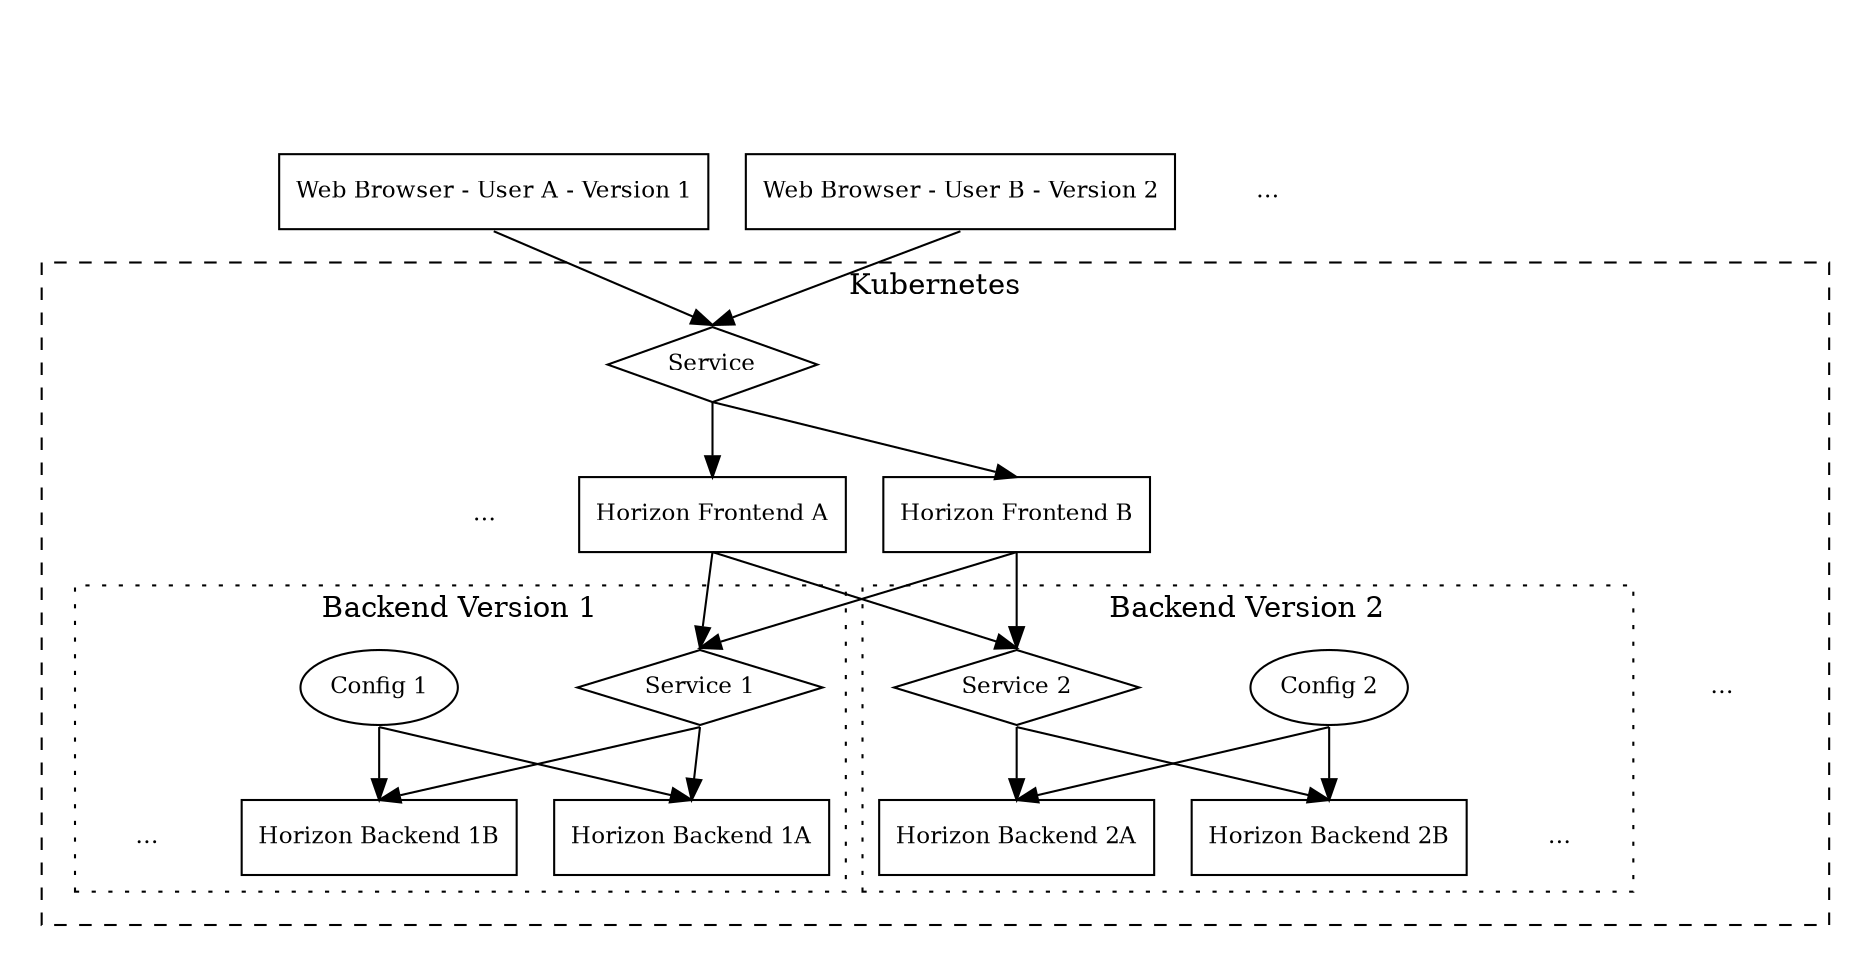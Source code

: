 digraph G {
    node [nodesep=2.0, fontsize=11];
    graph [splines=false];
    subgraph cluster_horizon {
        label="Horizon"
        graph [style=invis];
    subgraph cluster_elements {
        graph [style=invis];
        brow2 [shape=plaintext,label="..."];
        brow1 [shape=box,label="Web Browser - User B - Version 2"];
        brow0 [shape=box,label="Web Browser - User A - Version 1"];
    }
    subgraph cluster_k8s {
        label="Kubernetes"
        graph [style=dashed];
        hfsvc [shape=diamond,label="Service"];
        fdep0 [shape=box,label="Horizon Frontend A"];
        fdep1 [shape=box,label="Horizon Frontend B"];
        fdep2 [shape=plaintext,label="..."];
    subgraph cluster_backends {
        label=""
        graph [style=invis];
    subgraph cluster_backend2 {
        graph [style=dotted];
        label="Backend Version 2"
        bcfg2  [shape=oval,label="Config 2"];
        hfsvc2 [shape=diamond,label="Service 2"];
        b2dep0 [shape=box,label="Horizon Backend 2A"];
        b2dep1 [shape=box,label="Horizon Backend 2B"];
        b2dep2 [shape=plaintext,label="..."];
    }
    subgraph cluster_backend1 {
        graph [style=dotted];
        label="Backend Version 1"
        hfsvc1 [shape=diamond,label="Service 1"];
        bcfg1  [shape=oval,label="Config 1"];
        b1dep0 [shape=box,label="Horizon Backend 1A"];
        b1dep1 [shape=box,label="Horizon Backend 1B"];
        b1dep2 [shape=plaintext,label="..."];
    }
    subgraph cluster_backend3 {
        label=""
        graph [style=invis];
        b3dep2 [shape=plaintext,label="..."];
    }
}
    subgraph links {
        hfsvc -> fdep2 [style=invis];
        brow0:s -> hfsvc:n;
        brow1:s -> hfsvc:n;
        hfsvc:s -> fdep0:n;
        hfsvc:s -> fdep1:n;
        fdep0:s -> hfsvc1:n;
        fdep1:s -> hfsvc1:n;
        fdep0:s -> hfsvc2:n;
        fdep1:s -> hfsvc2:n;
        fdep1 -> b3dep2 [style=invis];
        hfsvc1:s -> b1dep0:n;
        hfsvc1:s -> b1dep1:n;
        hfsvc2:s -> b2dep0:n;
        hfsvc2:s -> b2dep1:n;
        bcfg1:s -> b1dep0:n;
        bcfg1:s -> b1dep1:n;
        bcfg1 -> b1dep2 [style=invis];
        bcfg2:s -> b2dep0:n;
        bcfg2:s -> b2dep1:n;
        bcfg2 -> b2dep2 [style=invis];
    }
    }
    }
}

